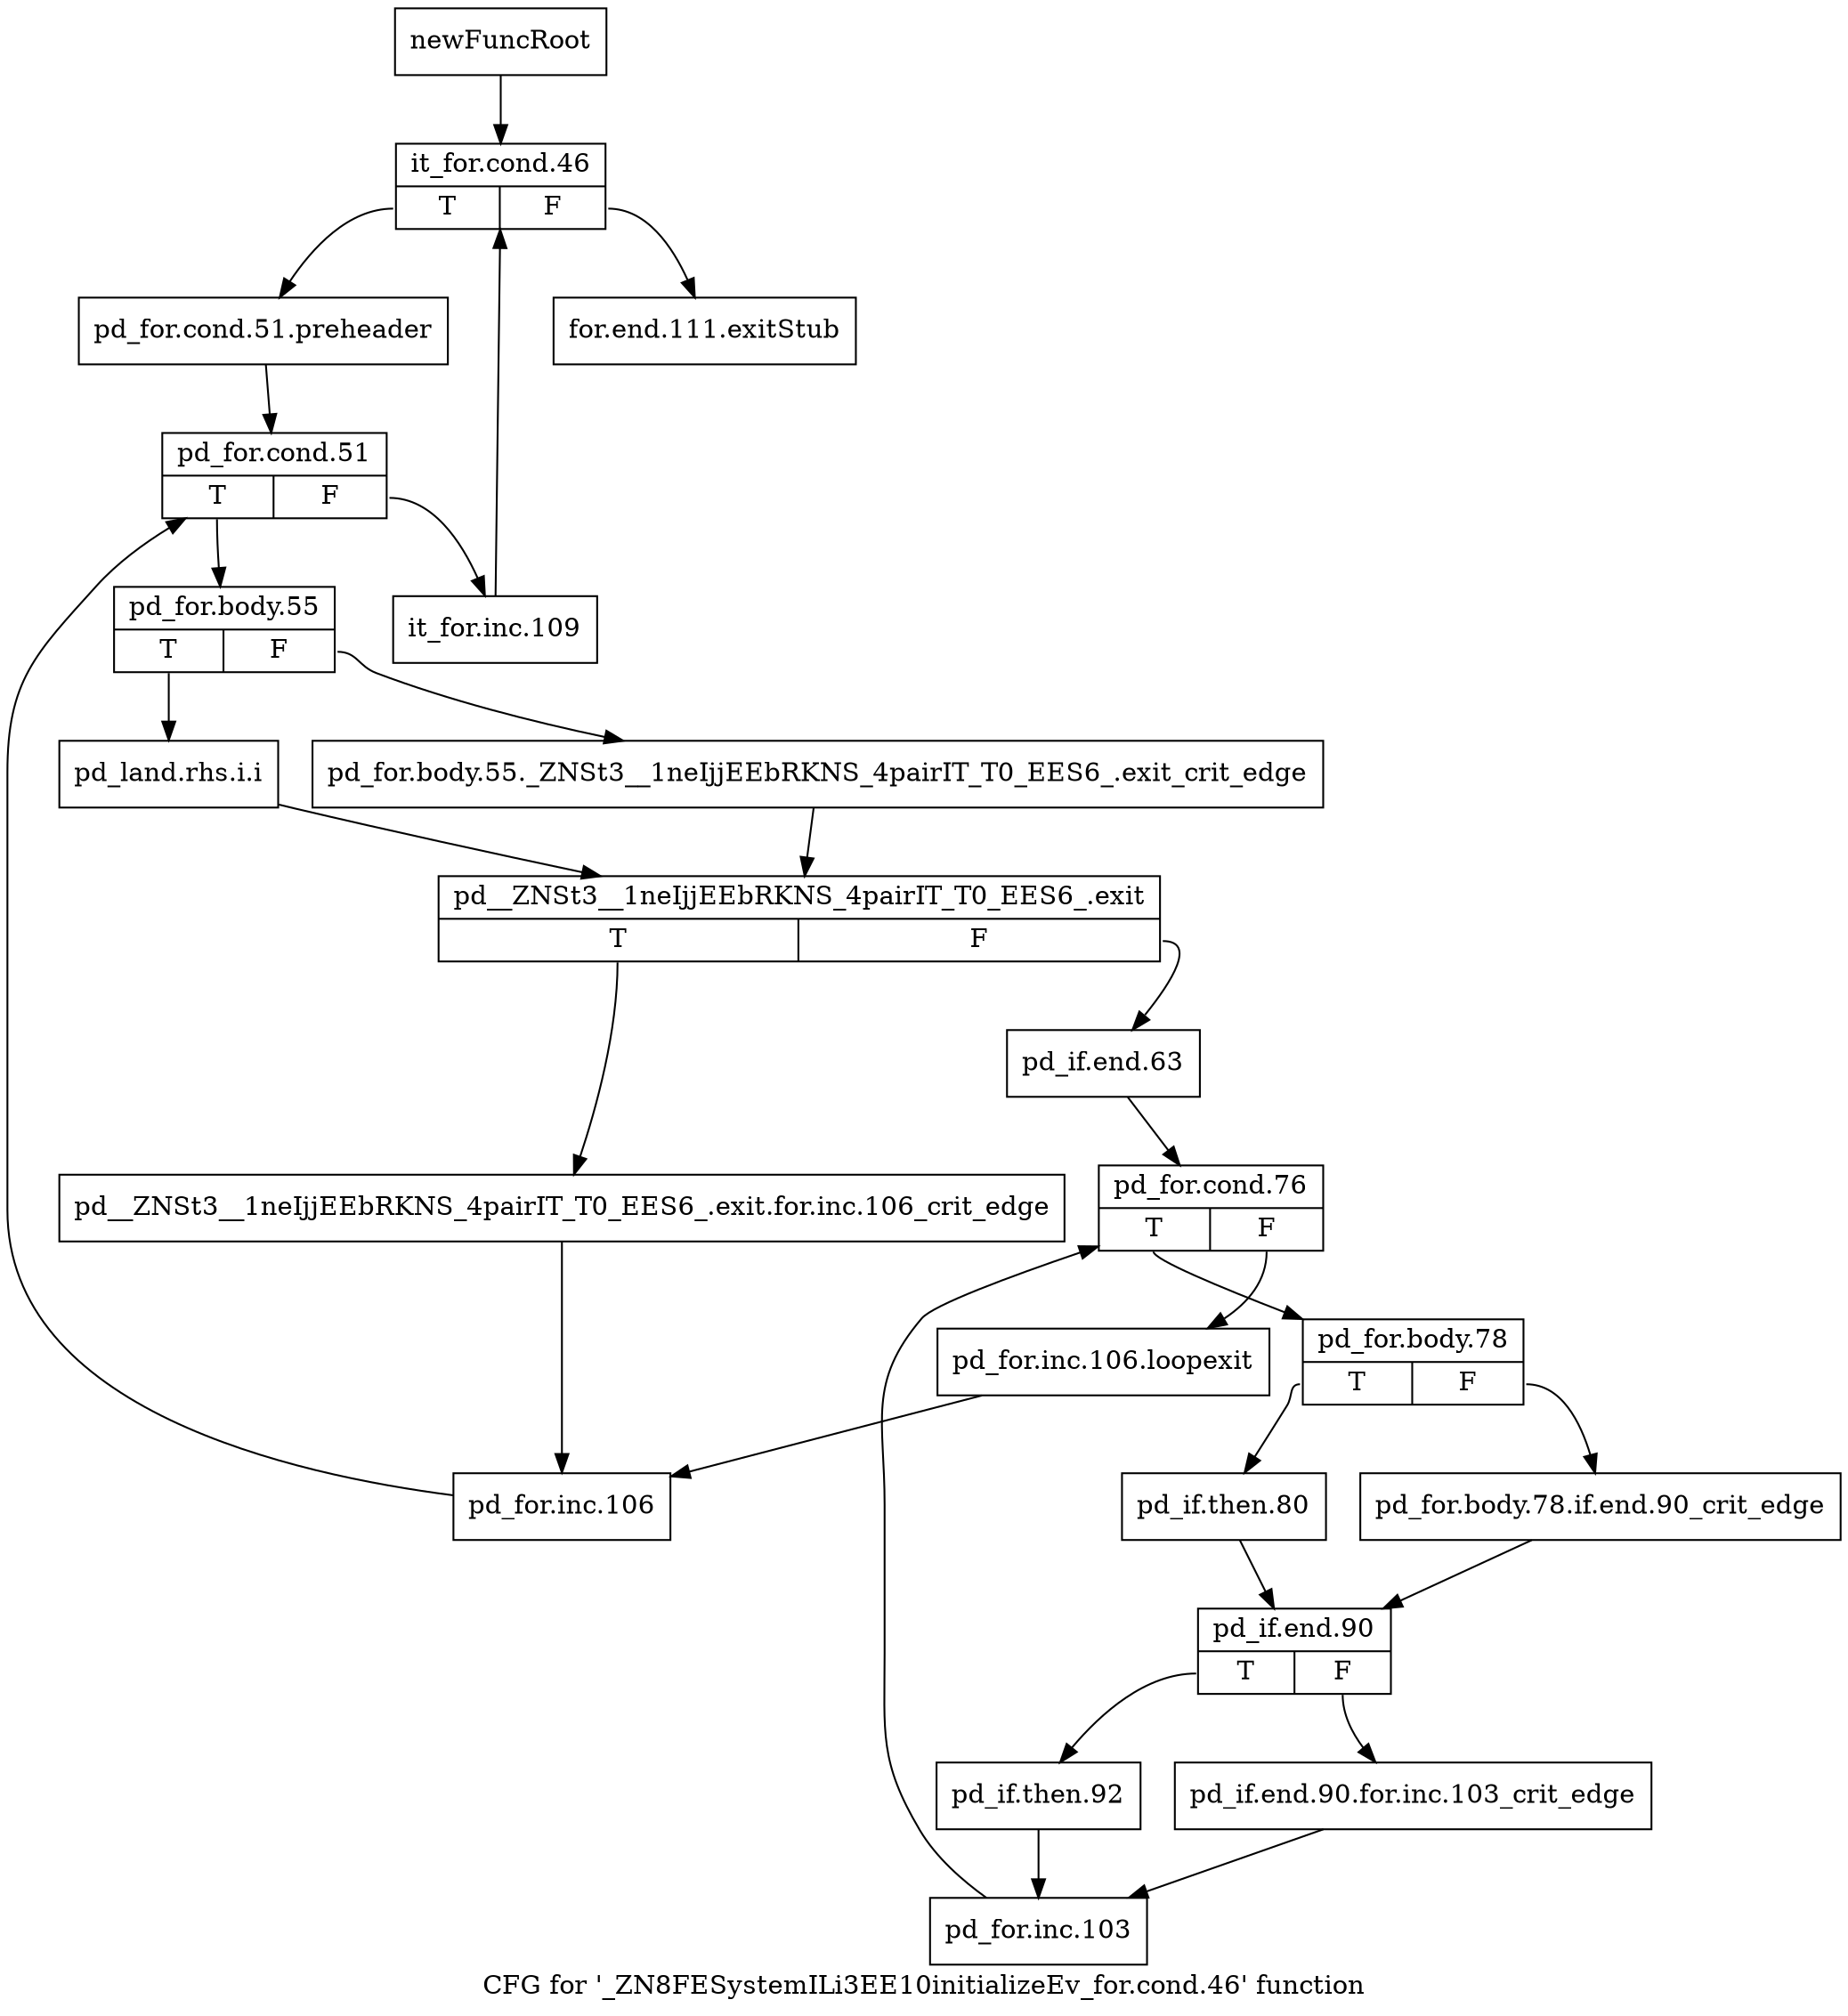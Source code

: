 digraph "CFG for '_ZN8FESystemILi3EE10initializeEv_for.cond.46' function" {
	label="CFG for '_ZN8FESystemILi3EE10initializeEv_for.cond.46' function";

	Node0x91478c0 [shape=record,label="{newFuncRoot}"];
	Node0x91478c0 -> Node0x9147960;
	Node0x9147910 [shape=record,label="{for.end.111.exitStub}"];
	Node0x9147960 [shape=record,label="{it_for.cond.46|{<s0>T|<s1>F}}"];
	Node0x9147960:s0 -> Node0x91479b0;
	Node0x9147960:s1 -> Node0x9147910;
	Node0x91479b0 [shape=record,label="{pd_for.cond.51.preheader}"];
	Node0x91479b0 -> Node0x9147a00;
	Node0x9147a00 [shape=record,label="{pd_for.cond.51|{<s0>T|<s1>F}}"];
	Node0x9147a00:s0 -> Node0x9147aa0;
	Node0x9147a00:s1 -> Node0x9147a50;
	Node0x9147a50 [shape=record,label="{it_for.inc.109}"];
	Node0x9147a50 -> Node0x9147960;
	Node0x9147aa0 [shape=record,label="{pd_for.body.55|{<s0>T|<s1>F}}"];
	Node0x9147aa0:s0 -> Node0x9147b40;
	Node0x9147aa0:s1 -> Node0x9147af0;
	Node0x9147af0 [shape=record,label="{pd_for.body.55._ZNSt3__1neIjjEEbRKNS_4pairIT_T0_EES6_.exit_crit_edge}"];
	Node0x9147af0 -> Node0x9147b90;
	Node0x9147b40 [shape=record,label="{pd_land.rhs.i.i}"];
	Node0x9147b40 -> Node0x9147b90;
	Node0x9147b90 [shape=record,label="{pd__ZNSt3__1neIjjEEbRKNS_4pairIT_T0_EES6_.exit|{<s0>T|<s1>F}}"];
	Node0x9147b90:s0 -> Node0x9148110;
	Node0x9147b90:s1 -> Node0x9147be0;
	Node0x9147be0 [shape=record,label="{pd_if.end.63}"];
	Node0x9147be0 -> Node0x9147c30;
	Node0x9147c30 [shape=record,label="{pd_for.cond.76|{<s0>T|<s1>F}}"];
	Node0x9147c30:s0 -> Node0x9147ee0;
	Node0x9147c30:s1 -> Node0x9147c80;
	Node0x9147c80 [shape=record,label="{pd_for.inc.106.loopexit}"];
	Node0x9147c80 -> Node0x9148160;
	Node0x9147ee0 [shape=record,label="{pd_for.body.78|{<s0>T|<s1>F}}"];
	Node0x9147ee0:s0 -> Node0x9147f80;
	Node0x9147ee0:s1 -> Node0x9147f30;
	Node0x9147f30 [shape=record,label="{pd_for.body.78.if.end.90_crit_edge}"];
	Node0x9147f30 -> Node0x9147fd0;
	Node0x9147f80 [shape=record,label="{pd_if.then.80}"];
	Node0x9147f80 -> Node0x9147fd0;
	Node0x9147fd0 [shape=record,label="{pd_if.end.90|{<s0>T|<s1>F}}"];
	Node0x9147fd0:s0 -> Node0x9148070;
	Node0x9147fd0:s1 -> Node0x9148020;
	Node0x9148020 [shape=record,label="{pd_if.end.90.for.inc.103_crit_edge}"];
	Node0x9148020 -> Node0x91480c0;
	Node0x9148070 [shape=record,label="{pd_if.then.92}"];
	Node0x9148070 -> Node0x91480c0;
	Node0x91480c0 [shape=record,label="{pd_for.inc.103}"];
	Node0x91480c0 -> Node0x9147c30;
	Node0x9148110 [shape=record,label="{pd__ZNSt3__1neIjjEEbRKNS_4pairIT_T0_EES6_.exit.for.inc.106_crit_edge}"];
	Node0x9148110 -> Node0x9148160;
	Node0x9148160 [shape=record,label="{pd_for.inc.106}"];
	Node0x9148160 -> Node0x9147a00;
}
